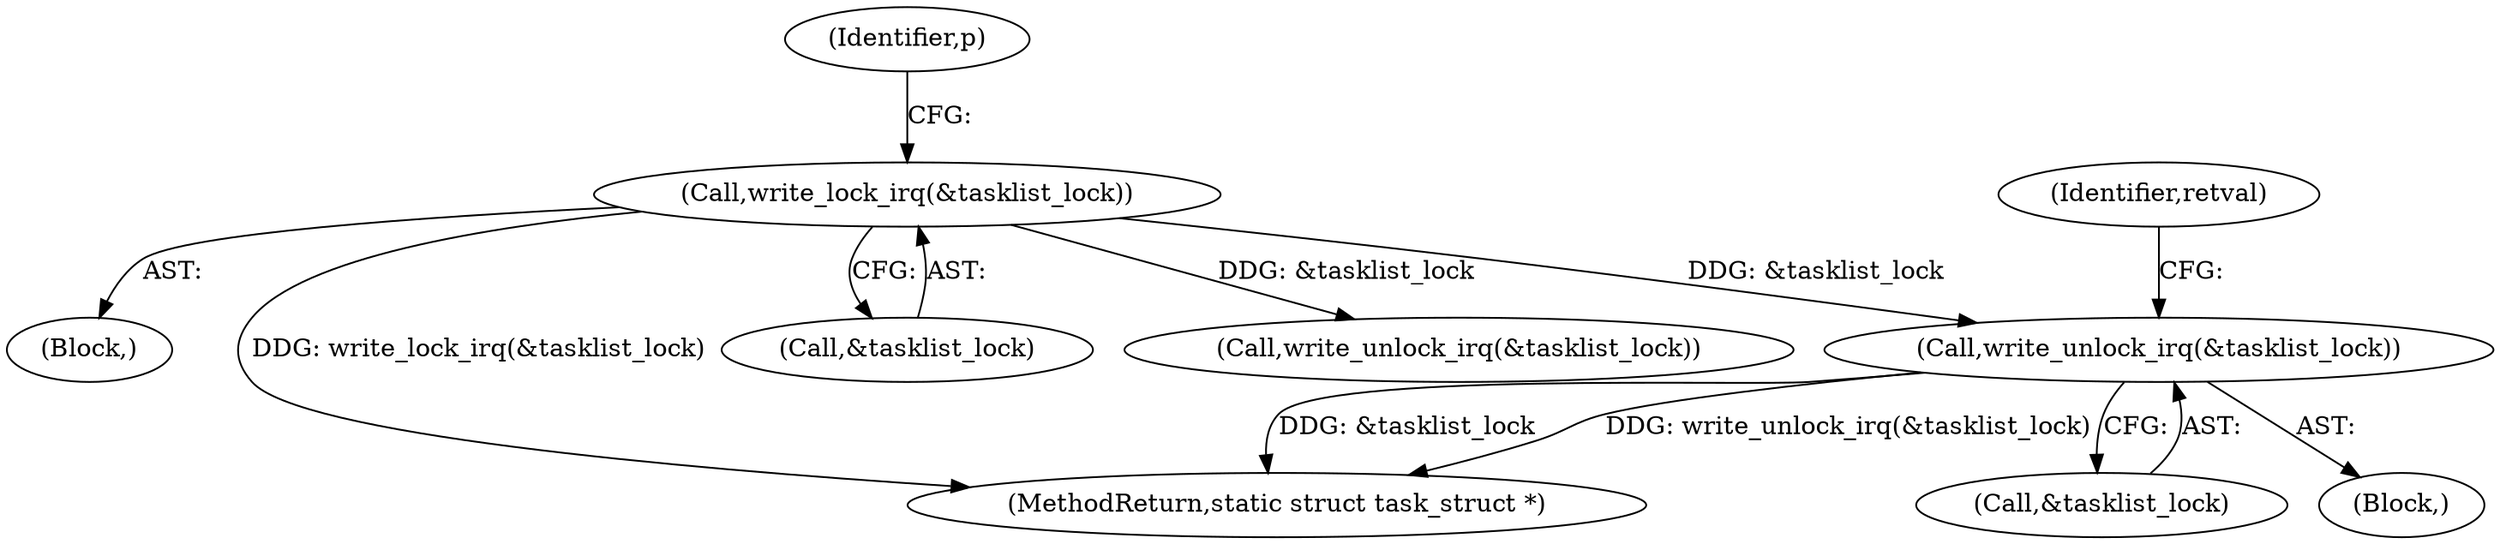 digraph "0_linux_b69f2292063d2caf37ca9aec7d63ded203701bf3_1@API" {
"1000902" [label="(Call,write_unlock_irq(&tasklist_lock))"];
"1000810" [label="(Call,write_lock_irq(&tasklist_lock))"];
"1000130" [label="(Block,)"];
"1000894" [label="(Block,)"];
"1001149" [label="(MethodReturn,static struct task_struct *)"];
"1000811" [label="(Call,&tasklist_lock)"];
"1001047" [label="(Call,write_unlock_irq(&tasklist_lock))"];
"1000906" [label="(Identifier,retval)"];
"1000902" [label="(Call,write_unlock_irq(&tasklist_lock))"];
"1000903" [label="(Call,&tasklist_lock)"];
"1000815" [label="(Identifier,p)"];
"1000810" [label="(Call,write_lock_irq(&tasklist_lock))"];
"1000902" -> "1000894"  [label="AST: "];
"1000902" -> "1000903"  [label="CFG: "];
"1000903" -> "1000902"  [label="AST: "];
"1000906" -> "1000902"  [label="CFG: "];
"1000902" -> "1001149"  [label="DDG: &tasklist_lock"];
"1000902" -> "1001149"  [label="DDG: write_unlock_irq(&tasklist_lock)"];
"1000810" -> "1000902"  [label="DDG: &tasklist_lock"];
"1000810" -> "1000130"  [label="AST: "];
"1000810" -> "1000811"  [label="CFG: "];
"1000811" -> "1000810"  [label="AST: "];
"1000815" -> "1000810"  [label="CFG: "];
"1000810" -> "1001149"  [label="DDG: write_lock_irq(&tasklist_lock)"];
"1000810" -> "1001047"  [label="DDG: &tasklist_lock"];
}
